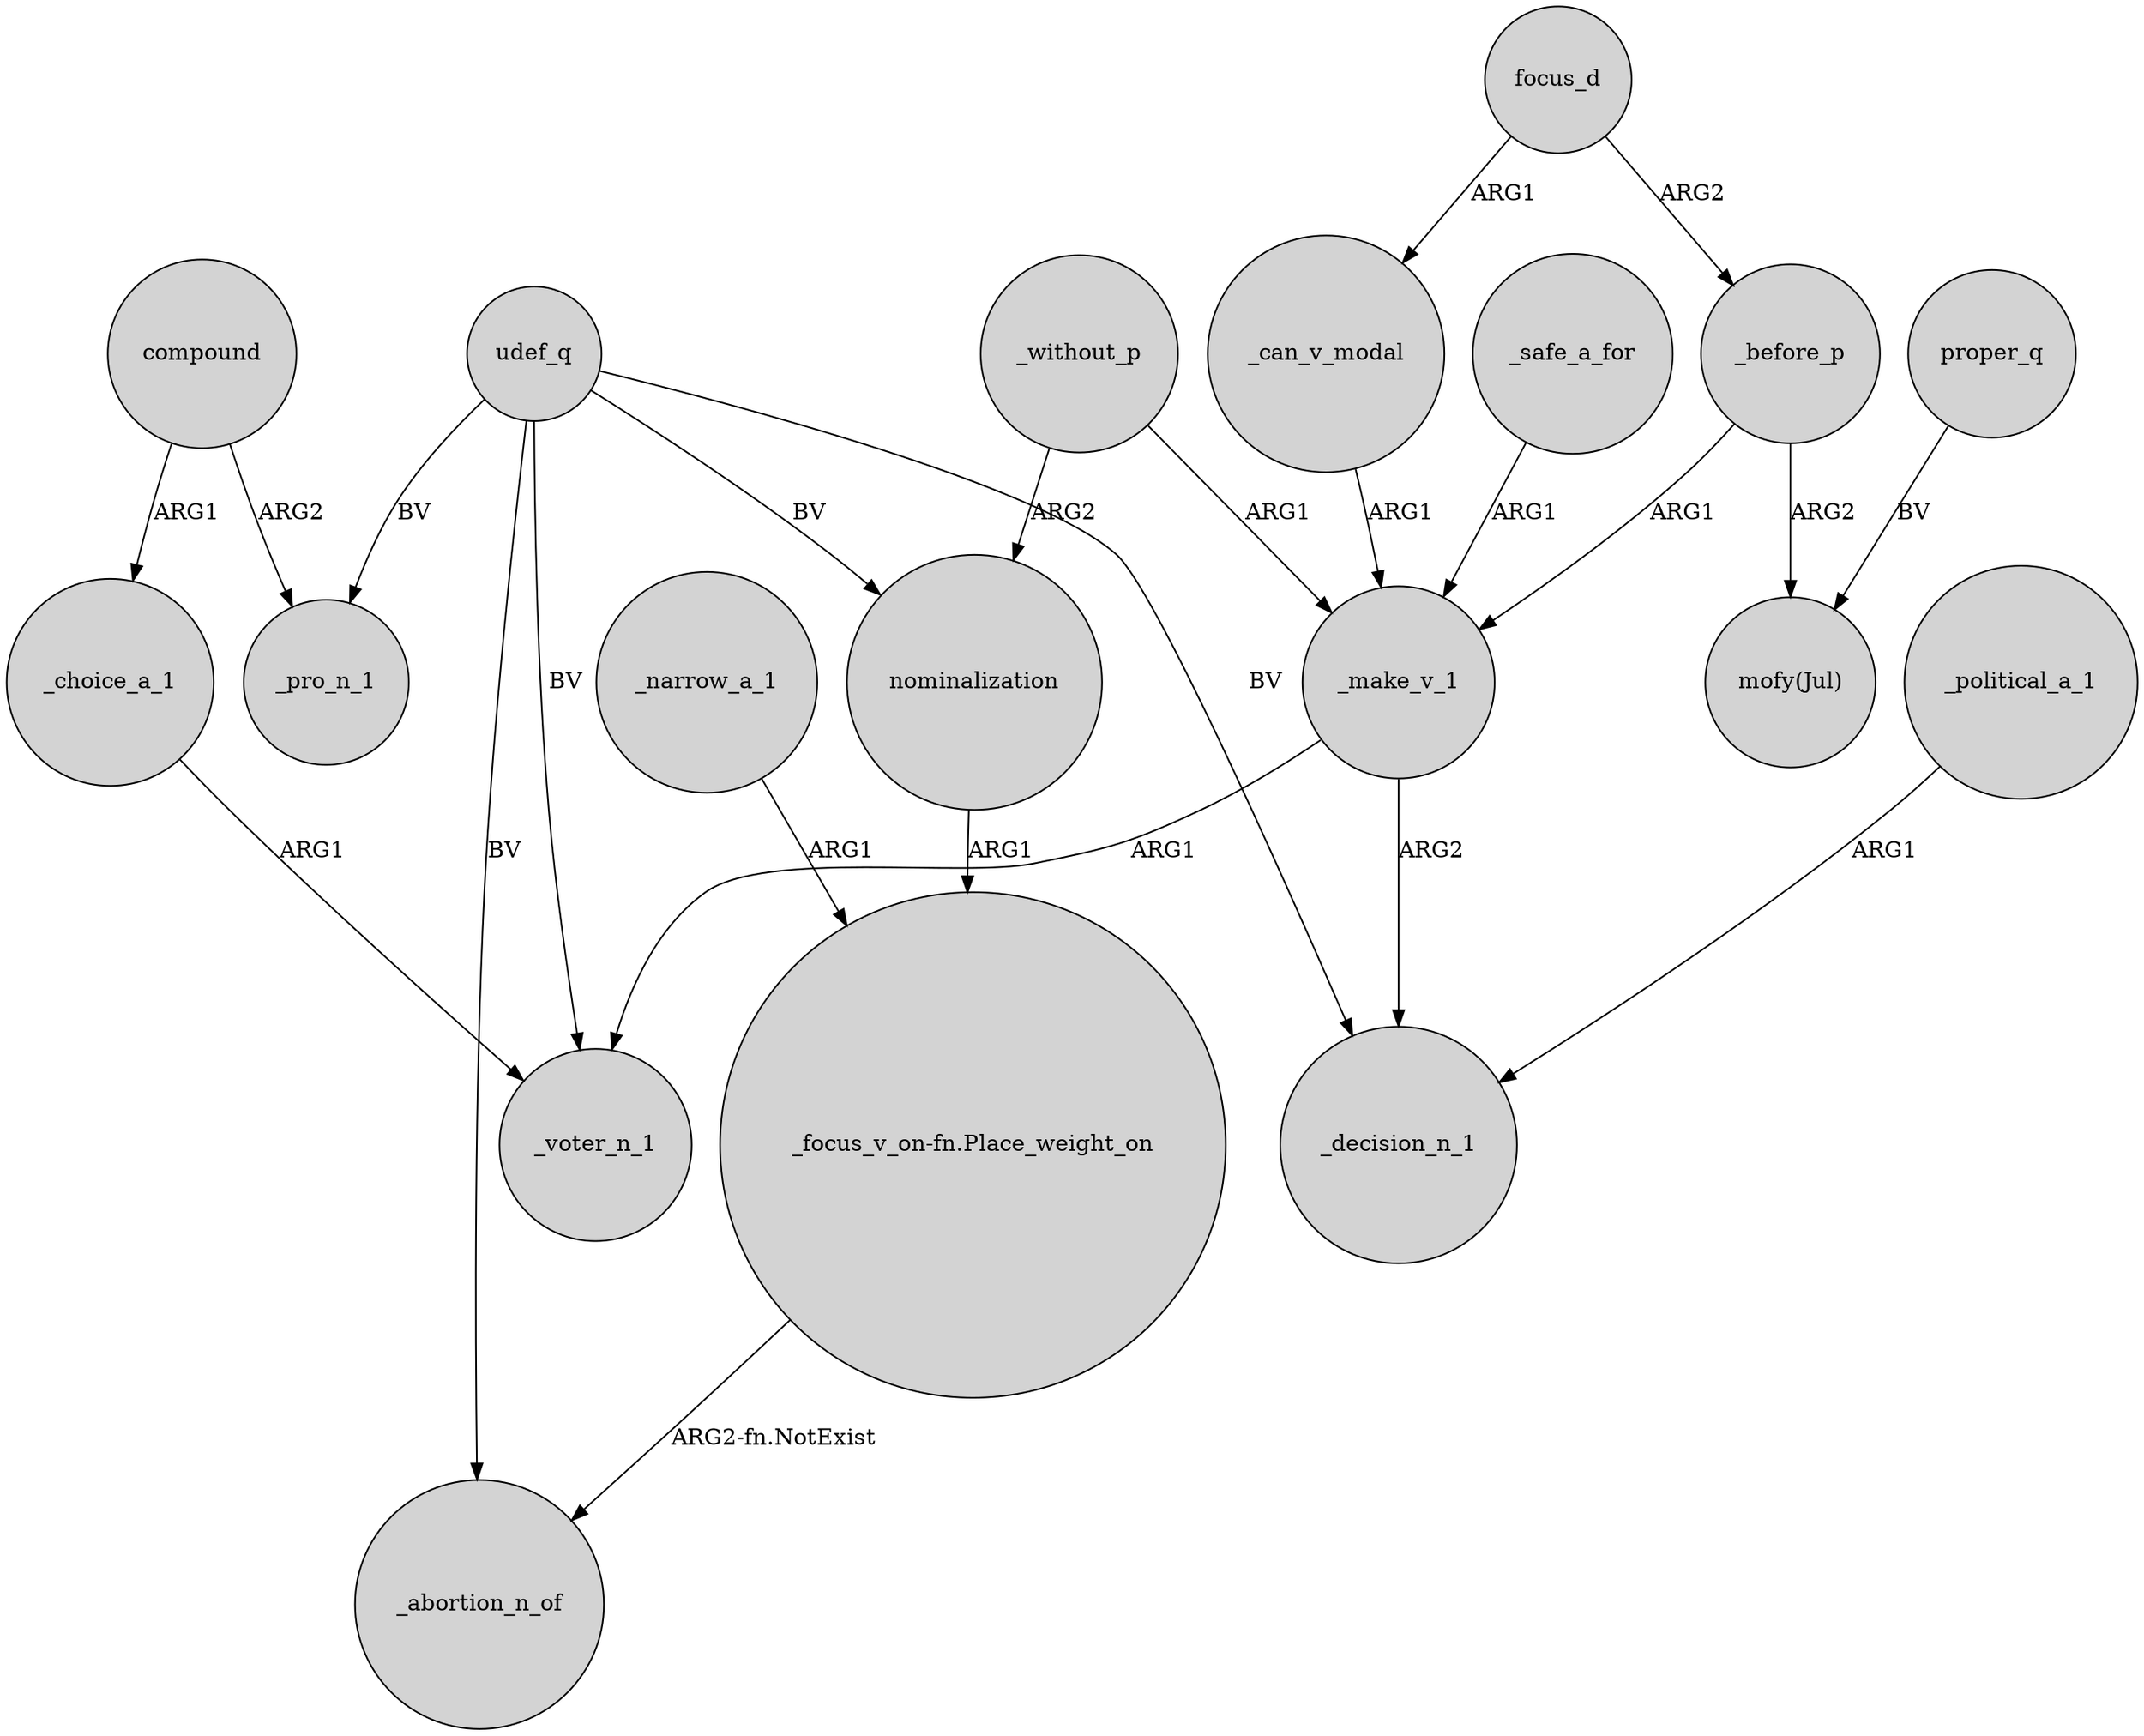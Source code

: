 digraph {
	node [shape=circle style=filled]
	_choice_a_1 -> _voter_n_1 [label=ARG1]
	proper_q -> "mofy(Jul)" [label=BV]
	_without_p -> _make_v_1 [label=ARG1]
	compound -> _pro_n_1 [label=ARG2]
	_before_p -> _make_v_1 [label=ARG1]
	_before_p -> "mofy(Jul)" [label=ARG2]
	"_focus_v_on-fn.Place_weight_on" -> _abortion_n_of [label="ARG2-fn.NotExist"]
	_safe_a_for -> _make_v_1 [label=ARG1]
	_make_v_1 -> _voter_n_1 [label=ARG1]
	_narrow_a_1 -> "_focus_v_on-fn.Place_weight_on" [label=ARG1]
	focus_d -> _before_p [label=ARG2]
	udef_q -> _pro_n_1 [label=BV]
	udef_q -> _voter_n_1 [label=BV]
	udef_q -> nominalization [label=BV]
	_make_v_1 -> _decision_n_1 [label=ARG2]
	_without_p -> nominalization [label=ARG2]
	udef_q -> _decision_n_1 [label=BV]
	udef_q -> _abortion_n_of [label=BV]
	focus_d -> _can_v_modal [label=ARG1]
	_political_a_1 -> _decision_n_1 [label=ARG1]
	nominalization -> "_focus_v_on-fn.Place_weight_on" [label=ARG1]
	compound -> _choice_a_1 [label=ARG1]
	_can_v_modal -> _make_v_1 [label=ARG1]
}
